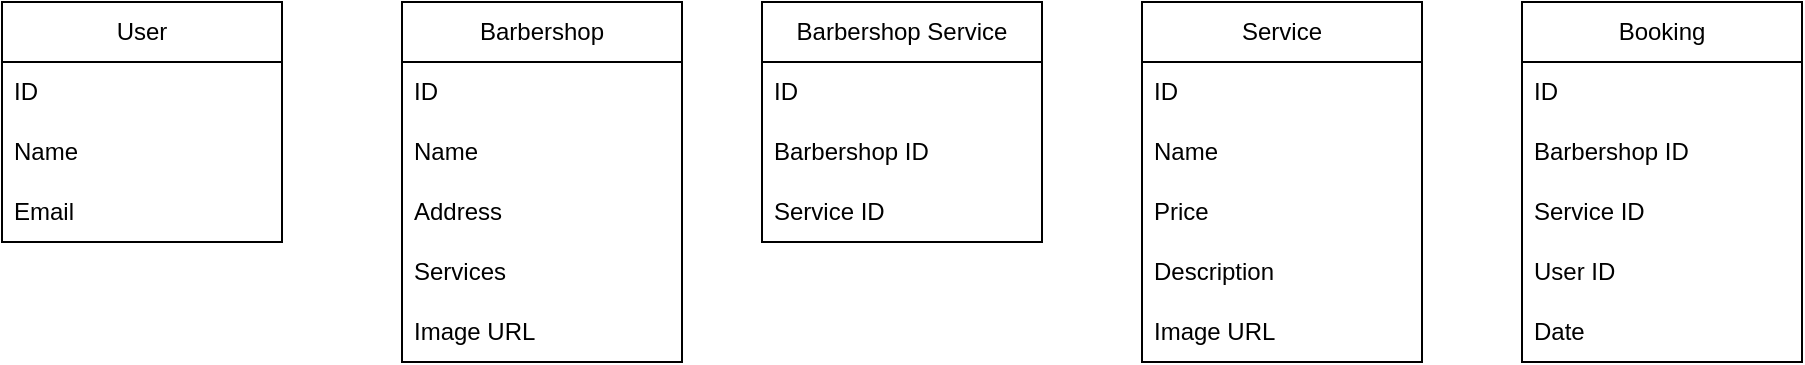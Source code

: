 <mxfile version="23.1.4" type="github">
  <diagram name="Page-1" id="b520641d-4fe3-3701-9064-5fc419738815">
    <mxGraphModel dx="874" dy="474" grid="1" gridSize="10" guides="1" tooltips="1" connect="1" arrows="1" fold="1" page="1" pageScale="1" pageWidth="1100" pageHeight="850" background="none" math="0" shadow="0">
      <root>
        <mxCell id="0" />
        <mxCell id="1" parent="0" />
        <mxCell id="Hqdrv58mR8JkHrrD70HS-1" value="&lt;font style=&quot;vertical-align: inherit;&quot;&gt;&lt;font style=&quot;vertical-align: inherit;&quot;&gt;User&lt;/font&gt;&lt;/font&gt;" style="swimlane;fontStyle=0;childLayout=stackLayout;horizontal=1;startSize=30;horizontalStack=0;resizeParent=1;resizeParentMax=0;resizeLast=0;collapsible=1;marginBottom=0;whiteSpace=wrap;html=1;" vertex="1" parent="1">
          <mxGeometry x="40" y="140" width="140" height="120" as="geometry" />
        </mxCell>
        <mxCell id="Hqdrv58mR8JkHrrD70HS-2" value="&lt;font style=&quot;vertical-align: inherit;&quot;&gt;&lt;font style=&quot;vertical-align: inherit;&quot;&gt;ID&lt;/font&gt;&lt;/font&gt;" style="text;strokeColor=none;fillColor=none;align=left;verticalAlign=middle;spacingLeft=4;spacingRight=4;overflow=hidden;points=[[0,0.5],[1,0.5]];portConstraint=eastwest;rotatable=0;whiteSpace=wrap;html=1;" vertex="1" parent="Hqdrv58mR8JkHrrD70HS-1">
          <mxGeometry y="30" width="140" height="30" as="geometry" />
        </mxCell>
        <mxCell id="Hqdrv58mR8JkHrrD70HS-3" value="&lt;font style=&quot;vertical-align: inherit;&quot;&gt;&lt;font style=&quot;vertical-align: inherit;&quot;&gt;Name&lt;/font&gt;&lt;/font&gt;" style="text;strokeColor=none;fillColor=none;align=left;verticalAlign=middle;spacingLeft=4;spacingRight=4;overflow=hidden;points=[[0,0.5],[1,0.5]];portConstraint=eastwest;rotatable=0;whiteSpace=wrap;html=1;" vertex="1" parent="Hqdrv58mR8JkHrrD70HS-1">
          <mxGeometry y="60" width="140" height="30" as="geometry" />
        </mxCell>
        <mxCell id="Hqdrv58mR8JkHrrD70HS-4" value="&lt;font style=&quot;vertical-align: inherit;&quot;&gt;&lt;font style=&quot;vertical-align: inherit;&quot;&gt;Email&lt;/font&gt;&lt;/font&gt;" style="text;strokeColor=none;fillColor=none;align=left;verticalAlign=middle;spacingLeft=4;spacingRight=4;overflow=hidden;points=[[0,0.5],[1,0.5]];portConstraint=eastwest;rotatable=0;whiteSpace=wrap;html=1;" vertex="1" parent="Hqdrv58mR8JkHrrD70HS-1">
          <mxGeometry y="90" width="140" height="30" as="geometry" />
        </mxCell>
        <mxCell id="Hqdrv58mR8JkHrrD70HS-5" value="&lt;font style=&quot;vertical-align: inherit;&quot;&gt;&lt;font style=&quot;vertical-align: inherit;&quot;&gt;&lt;font style=&quot;vertical-align: inherit;&quot;&gt;&lt;font style=&quot;vertical-align: inherit;&quot;&gt;Barbershop&lt;/font&gt;&lt;/font&gt;&lt;/font&gt;&lt;/font&gt;" style="swimlane;fontStyle=0;childLayout=stackLayout;horizontal=1;startSize=30;horizontalStack=0;resizeParent=1;resizeParentMax=0;resizeLast=0;collapsible=1;marginBottom=0;whiteSpace=wrap;html=1;" vertex="1" parent="1">
          <mxGeometry x="240" y="140" width="140" height="180" as="geometry" />
        </mxCell>
        <mxCell id="Hqdrv58mR8JkHrrD70HS-6" value="&lt;font style=&quot;vertical-align: inherit;&quot;&gt;&lt;font style=&quot;vertical-align: inherit;&quot;&gt;ID&lt;/font&gt;&lt;/font&gt;" style="text;strokeColor=none;fillColor=none;align=left;verticalAlign=middle;spacingLeft=4;spacingRight=4;overflow=hidden;points=[[0,0.5],[1,0.5]];portConstraint=eastwest;rotatable=0;whiteSpace=wrap;html=1;" vertex="1" parent="Hqdrv58mR8JkHrrD70HS-5">
          <mxGeometry y="30" width="140" height="30" as="geometry" />
        </mxCell>
        <mxCell id="Hqdrv58mR8JkHrrD70HS-7" value="&lt;font style=&quot;vertical-align: inherit;&quot;&gt;&lt;font style=&quot;vertical-align: inherit;&quot;&gt;Name&lt;/font&gt;&lt;/font&gt;" style="text;strokeColor=none;fillColor=none;align=left;verticalAlign=middle;spacingLeft=4;spacingRight=4;overflow=hidden;points=[[0,0.5],[1,0.5]];portConstraint=eastwest;rotatable=0;whiteSpace=wrap;html=1;" vertex="1" parent="Hqdrv58mR8JkHrrD70HS-5">
          <mxGeometry y="60" width="140" height="30" as="geometry" />
        </mxCell>
        <mxCell id="Hqdrv58mR8JkHrrD70HS-8" value="&lt;font style=&quot;vertical-align: inherit;&quot;&gt;&lt;font style=&quot;vertical-align: inherit;&quot;&gt;&lt;font style=&quot;vertical-align: inherit;&quot;&gt;&lt;font style=&quot;vertical-align: inherit;&quot;&gt;Address&lt;/font&gt;&lt;/font&gt;&lt;/font&gt;&lt;/font&gt;" style="text;strokeColor=none;fillColor=none;align=left;verticalAlign=middle;spacingLeft=4;spacingRight=4;overflow=hidden;points=[[0,0.5],[1,0.5]];portConstraint=eastwest;rotatable=0;whiteSpace=wrap;html=1;" vertex="1" parent="Hqdrv58mR8JkHrrD70HS-5">
          <mxGeometry y="90" width="140" height="30" as="geometry" />
        </mxCell>
        <mxCell id="Hqdrv58mR8JkHrrD70HS-9" value="&lt;font style=&quot;vertical-align: inherit;&quot;&gt;&lt;font style=&quot;vertical-align: inherit;&quot;&gt;&lt;font style=&quot;vertical-align: inherit;&quot;&gt;&lt;font style=&quot;vertical-align: inherit;&quot;&gt;Services&lt;/font&gt;&lt;/font&gt;&lt;/font&gt;&lt;/font&gt;" style="text;strokeColor=none;fillColor=none;align=left;verticalAlign=middle;spacingLeft=4;spacingRight=4;overflow=hidden;points=[[0,0.5],[1,0.5]];portConstraint=eastwest;rotatable=0;whiteSpace=wrap;html=1;" vertex="1" parent="Hqdrv58mR8JkHrrD70HS-5">
          <mxGeometry y="120" width="140" height="30" as="geometry" />
        </mxCell>
        <mxCell id="Hqdrv58mR8JkHrrD70HS-15" value="&lt;font style=&quot;vertical-align: inherit;&quot;&gt;&lt;font style=&quot;vertical-align: inherit;&quot;&gt;&lt;font style=&quot;vertical-align: inherit;&quot;&gt;&lt;font style=&quot;vertical-align: inherit;&quot;&gt;&lt;font style=&quot;vertical-align: inherit;&quot;&gt;&lt;font style=&quot;vertical-align: inherit;&quot;&gt;Image URL&lt;/font&gt;&lt;/font&gt;&lt;/font&gt;&lt;/font&gt;&lt;/font&gt;&lt;/font&gt;" style="text;strokeColor=none;fillColor=none;align=left;verticalAlign=middle;spacingLeft=4;spacingRight=4;overflow=hidden;points=[[0,0.5],[1,0.5]];portConstraint=eastwest;rotatable=0;whiteSpace=wrap;html=1;" vertex="1" parent="Hqdrv58mR8JkHrrD70HS-5">
          <mxGeometry y="150" width="140" height="30" as="geometry" />
        </mxCell>
        <mxCell id="Hqdrv58mR8JkHrrD70HS-10" value="&lt;font style=&quot;vertical-align: inherit;&quot;&gt;&lt;font style=&quot;vertical-align: inherit;&quot;&gt;&lt;font style=&quot;vertical-align: inherit;&quot;&gt;&lt;font style=&quot;vertical-align: inherit;&quot;&gt;&lt;font style=&quot;vertical-align: inherit;&quot;&gt;&lt;font style=&quot;vertical-align: inherit;&quot;&gt;Service&lt;/font&gt;&lt;/font&gt;&lt;/font&gt;&lt;/font&gt;&lt;/font&gt;&lt;/font&gt;" style="swimlane;fontStyle=0;childLayout=stackLayout;horizontal=1;startSize=30;horizontalStack=0;resizeParent=1;resizeParentMax=0;resizeLast=0;collapsible=1;marginBottom=0;whiteSpace=wrap;html=1;" vertex="1" parent="1">
          <mxGeometry x="610" y="140" width="140" height="180" as="geometry" />
        </mxCell>
        <mxCell id="Hqdrv58mR8JkHrrD70HS-11" value="&lt;font style=&quot;vertical-align: inherit;&quot;&gt;&lt;font style=&quot;vertical-align: inherit;&quot;&gt;ID&lt;/font&gt;&lt;/font&gt;" style="text;strokeColor=none;fillColor=none;align=left;verticalAlign=middle;spacingLeft=4;spacingRight=4;overflow=hidden;points=[[0,0.5],[1,0.5]];portConstraint=eastwest;rotatable=0;whiteSpace=wrap;html=1;" vertex="1" parent="Hqdrv58mR8JkHrrD70HS-10">
          <mxGeometry y="30" width="140" height="30" as="geometry" />
        </mxCell>
        <mxCell id="Hqdrv58mR8JkHrrD70HS-12" value="&lt;font style=&quot;vertical-align: inherit;&quot;&gt;&lt;font style=&quot;vertical-align: inherit;&quot;&gt;Name&lt;/font&gt;&lt;/font&gt;" style="text;strokeColor=none;fillColor=none;align=left;verticalAlign=middle;spacingLeft=4;spacingRight=4;overflow=hidden;points=[[0,0.5],[1,0.5]];portConstraint=eastwest;rotatable=0;whiteSpace=wrap;html=1;" vertex="1" parent="Hqdrv58mR8JkHrrD70HS-10">
          <mxGeometry y="60" width="140" height="30" as="geometry" />
        </mxCell>
        <mxCell id="Hqdrv58mR8JkHrrD70HS-16" value="&lt;font style=&quot;vertical-align: inherit;&quot;&gt;&lt;font style=&quot;vertical-align: inherit;&quot;&gt;Price&lt;/font&gt;&lt;/font&gt;" style="text;strokeColor=none;fillColor=none;align=left;verticalAlign=middle;spacingLeft=4;spacingRight=4;overflow=hidden;points=[[0,0.5],[1,0.5]];portConstraint=eastwest;rotatable=0;whiteSpace=wrap;html=1;" vertex="1" parent="Hqdrv58mR8JkHrrD70HS-10">
          <mxGeometry y="90" width="140" height="30" as="geometry" />
        </mxCell>
        <mxCell id="Hqdrv58mR8JkHrrD70HS-17" value="&lt;font style=&quot;vertical-align: inherit;&quot;&gt;&lt;font style=&quot;vertical-align: inherit;&quot;&gt;&lt;font style=&quot;vertical-align: inherit;&quot;&gt;&lt;font style=&quot;vertical-align: inherit;&quot;&gt;Description&lt;/font&gt;&lt;/font&gt;&lt;/font&gt;&lt;/font&gt;" style="text;strokeColor=none;fillColor=none;align=left;verticalAlign=middle;spacingLeft=4;spacingRight=4;overflow=hidden;points=[[0,0.5],[1,0.5]];portConstraint=eastwest;rotatable=0;whiteSpace=wrap;html=1;" vertex="1" parent="Hqdrv58mR8JkHrrD70HS-10">
          <mxGeometry y="120" width="140" height="30" as="geometry" />
        </mxCell>
        <mxCell id="Hqdrv58mR8JkHrrD70HS-18" value="&lt;font style=&quot;vertical-align: inherit;&quot;&gt;&lt;font style=&quot;vertical-align: inherit;&quot;&gt;&lt;font style=&quot;vertical-align: inherit;&quot;&gt;&lt;font style=&quot;vertical-align: inherit;&quot;&gt;Image URL&lt;/font&gt;&lt;/font&gt;&lt;/font&gt;&lt;/font&gt;" style="text;strokeColor=none;fillColor=none;align=left;verticalAlign=middle;spacingLeft=4;spacingRight=4;overflow=hidden;points=[[0,0.5],[1,0.5]];portConstraint=eastwest;rotatable=0;whiteSpace=wrap;html=1;" vertex="1" parent="Hqdrv58mR8JkHrrD70HS-10">
          <mxGeometry y="150" width="140" height="30" as="geometry" />
        </mxCell>
        <mxCell id="Hqdrv58mR8JkHrrD70HS-19" value="&lt;font style=&quot;vertical-align: inherit;&quot;&gt;&lt;font style=&quot;vertical-align: inherit;&quot;&gt;Booking&lt;/font&gt;&lt;/font&gt;" style="swimlane;fontStyle=0;childLayout=stackLayout;horizontal=1;startSize=30;horizontalStack=0;resizeParent=1;resizeParentMax=0;resizeLast=0;collapsible=1;marginBottom=0;whiteSpace=wrap;html=1;" vertex="1" parent="1">
          <mxGeometry x="800" y="140" width="140" height="180" as="geometry" />
        </mxCell>
        <mxCell id="Hqdrv58mR8JkHrrD70HS-20" value="&lt;font style=&quot;vertical-align: inherit;&quot;&gt;&lt;font style=&quot;vertical-align: inherit;&quot;&gt;ID&lt;/font&gt;&lt;/font&gt;" style="text;strokeColor=none;fillColor=none;align=left;verticalAlign=middle;spacingLeft=4;spacingRight=4;overflow=hidden;points=[[0,0.5],[1,0.5]];portConstraint=eastwest;rotatable=0;whiteSpace=wrap;html=1;" vertex="1" parent="Hqdrv58mR8JkHrrD70HS-19">
          <mxGeometry y="30" width="140" height="30" as="geometry" />
        </mxCell>
        <mxCell id="Hqdrv58mR8JkHrrD70HS-21" value="&lt;font style=&quot;vertical-align: inherit;&quot;&gt;&lt;font style=&quot;vertical-align: inherit;&quot;&gt;&lt;font style=&quot;vertical-align: inherit;&quot;&gt;&lt;font style=&quot;vertical-align: inherit;&quot;&gt;Barbershop ID&lt;/font&gt;&lt;/font&gt;&lt;/font&gt;&lt;/font&gt;" style="text;strokeColor=none;fillColor=none;align=left;verticalAlign=middle;spacingLeft=4;spacingRight=4;overflow=hidden;points=[[0,0.5],[1,0.5]];portConstraint=eastwest;rotatable=0;whiteSpace=wrap;html=1;" vertex="1" parent="Hqdrv58mR8JkHrrD70HS-19">
          <mxGeometry y="60" width="140" height="30" as="geometry" />
        </mxCell>
        <mxCell id="Hqdrv58mR8JkHrrD70HS-22" value="&lt;font style=&quot;vertical-align: inherit;&quot;&gt;&lt;font style=&quot;vertical-align: inherit;&quot;&gt;&lt;font style=&quot;vertical-align: inherit;&quot;&gt;&lt;font style=&quot;vertical-align: inherit;&quot;&gt;Service ID&lt;/font&gt;&lt;/font&gt;&lt;/font&gt;&lt;/font&gt;" style="text;strokeColor=none;fillColor=none;align=left;verticalAlign=middle;spacingLeft=4;spacingRight=4;overflow=hidden;points=[[0,0.5],[1,0.5]];portConstraint=eastwest;rotatable=0;whiteSpace=wrap;html=1;" vertex="1" parent="Hqdrv58mR8JkHrrD70HS-19">
          <mxGeometry y="90" width="140" height="30" as="geometry" />
        </mxCell>
        <mxCell id="Hqdrv58mR8JkHrrD70HS-23" value="&lt;font style=&quot;vertical-align: inherit;&quot;&gt;&lt;font style=&quot;vertical-align: inherit;&quot;&gt;&lt;font style=&quot;vertical-align: inherit;&quot;&gt;&lt;font style=&quot;vertical-align: inherit;&quot;&gt;User ID&lt;/font&gt;&lt;/font&gt;&lt;/font&gt;&lt;/font&gt;" style="text;strokeColor=none;fillColor=none;align=left;verticalAlign=middle;spacingLeft=4;spacingRight=4;overflow=hidden;points=[[0,0.5],[1,0.5]];portConstraint=eastwest;rotatable=0;whiteSpace=wrap;html=1;" vertex="1" parent="Hqdrv58mR8JkHrrD70HS-19">
          <mxGeometry y="120" width="140" height="30" as="geometry" />
        </mxCell>
        <mxCell id="Hqdrv58mR8JkHrrD70HS-24" value="&lt;font style=&quot;vertical-align: inherit;&quot;&gt;&lt;font style=&quot;vertical-align: inherit;&quot;&gt;Date&lt;/font&gt;&lt;/font&gt;" style="text;strokeColor=none;fillColor=none;align=left;verticalAlign=middle;spacingLeft=4;spacingRight=4;overflow=hidden;points=[[0,0.5],[1,0.5]];portConstraint=eastwest;rotatable=0;whiteSpace=wrap;html=1;" vertex="1" parent="Hqdrv58mR8JkHrrD70HS-19">
          <mxGeometry y="150" width="140" height="30" as="geometry" />
        </mxCell>
        <mxCell id="Hqdrv58mR8JkHrrD70HS-25" value="&lt;font style=&quot;vertical-align: inherit;&quot;&gt;&lt;font style=&quot;vertical-align: inherit;&quot;&gt;&lt;font style=&quot;vertical-align: inherit;&quot;&gt;&lt;font style=&quot;vertical-align: inherit;&quot;&gt;&lt;font style=&quot;vertical-align: inherit;&quot;&gt;&lt;font style=&quot;vertical-align: inherit;&quot;&gt;Barbershop Service&lt;/font&gt;&lt;/font&gt;&lt;/font&gt;&lt;/font&gt;&lt;/font&gt;&lt;/font&gt;" style="swimlane;fontStyle=0;childLayout=stackLayout;horizontal=1;startSize=30;horizontalStack=0;resizeParent=1;resizeParentMax=0;resizeLast=0;collapsible=1;marginBottom=0;whiteSpace=wrap;html=1;" vertex="1" parent="1">
          <mxGeometry x="420" y="140" width="140" height="120" as="geometry" />
        </mxCell>
        <mxCell id="Hqdrv58mR8JkHrrD70HS-26" value="&lt;font style=&quot;vertical-align: inherit;&quot;&gt;&lt;font style=&quot;vertical-align: inherit;&quot;&gt;ID&lt;/font&gt;&lt;/font&gt;" style="text;strokeColor=none;fillColor=none;align=left;verticalAlign=middle;spacingLeft=4;spacingRight=4;overflow=hidden;points=[[0,0.5],[1,0.5]];portConstraint=eastwest;rotatable=0;whiteSpace=wrap;html=1;" vertex="1" parent="Hqdrv58mR8JkHrrD70HS-25">
          <mxGeometry y="30" width="140" height="30" as="geometry" />
        </mxCell>
        <mxCell id="Hqdrv58mR8JkHrrD70HS-27" value="&lt;font style=&quot;vertical-align: inherit;&quot;&gt;&lt;font style=&quot;vertical-align: inherit;&quot;&gt;Barbershop ID&lt;/font&gt;&lt;/font&gt;" style="text;strokeColor=none;fillColor=none;align=left;verticalAlign=middle;spacingLeft=4;spacingRight=4;overflow=hidden;points=[[0,0.5],[1,0.5]];portConstraint=eastwest;rotatable=0;whiteSpace=wrap;html=1;" vertex="1" parent="Hqdrv58mR8JkHrrD70HS-25">
          <mxGeometry y="60" width="140" height="30" as="geometry" />
        </mxCell>
        <mxCell id="Hqdrv58mR8JkHrrD70HS-28" value="&lt;font style=&quot;vertical-align: inherit;&quot;&gt;&lt;font style=&quot;vertical-align: inherit;&quot;&gt;Service ID&lt;/font&gt;&lt;/font&gt;" style="text;strokeColor=none;fillColor=none;align=left;verticalAlign=middle;spacingLeft=4;spacingRight=4;overflow=hidden;points=[[0,0.5],[1,0.5]];portConstraint=eastwest;rotatable=0;whiteSpace=wrap;html=1;" vertex="1" parent="Hqdrv58mR8JkHrrD70HS-25">
          <mxGeometry y="90" width="140" height="30" as="geometry" />
        </mxCell>
      </root>
    </mxGraphModel>
  </diagram>
</mxfile>
